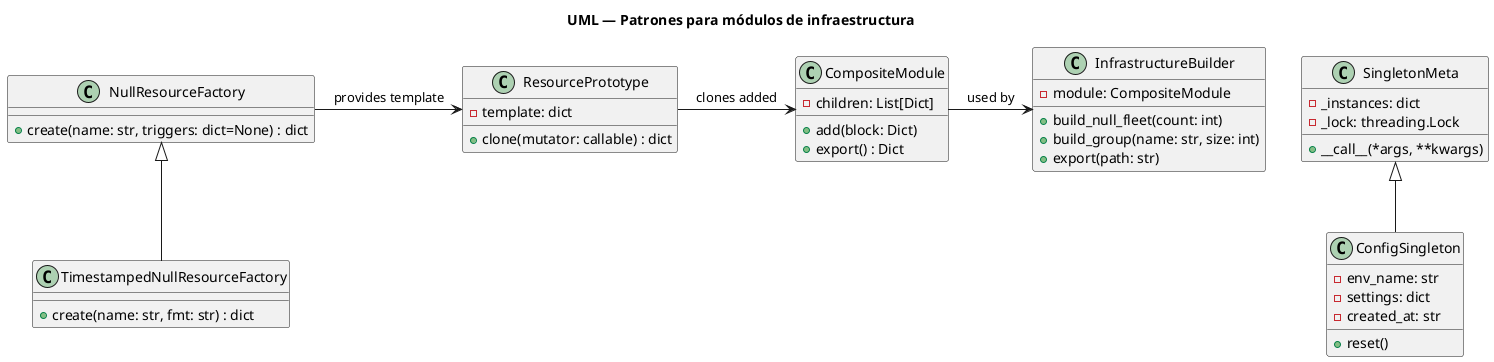 @startuml
title UML — Patrones para módulos de infraestructura

class SingletonMeta {
  - _instances: dict
  - _lock: threading.Lock
  + __call__(*args, **kwargs)
}

class ConfigSingleton {
  - env_name: str
  - settings: dict
  - created_at: str
  + reset()
}

SingletonMeta <|-- ConfigSingleton

class NullResourceFactory {
  + create(name: str, triggers: dict=None) : dict
}

class TimestampedNullResourceFactory {
  + create(name: str, fmt: str) : dict
}

NullResourceFactory <|-- TimestampedNullResourceFactory

class ResourcePrototype {
  - template: dict
  + clone(mutator: callable) : dict
}

class CompositeModule {
  - children: List[Dict]
  + add(block: Dict)
  + export() : Dict
}

class InfrastructureBuilder {
  - module: CompositeModule
  + build_null_fleet(count: int)
  + build_group(name: str, size: int)
  + export(path: str)
}

NullResourceFactory -> ResourcePrototype : provides template
ResourcePrototype -> CompositeModule : clones added
CompositeModule -> InfrastructureBuilder : used by

@enduml
